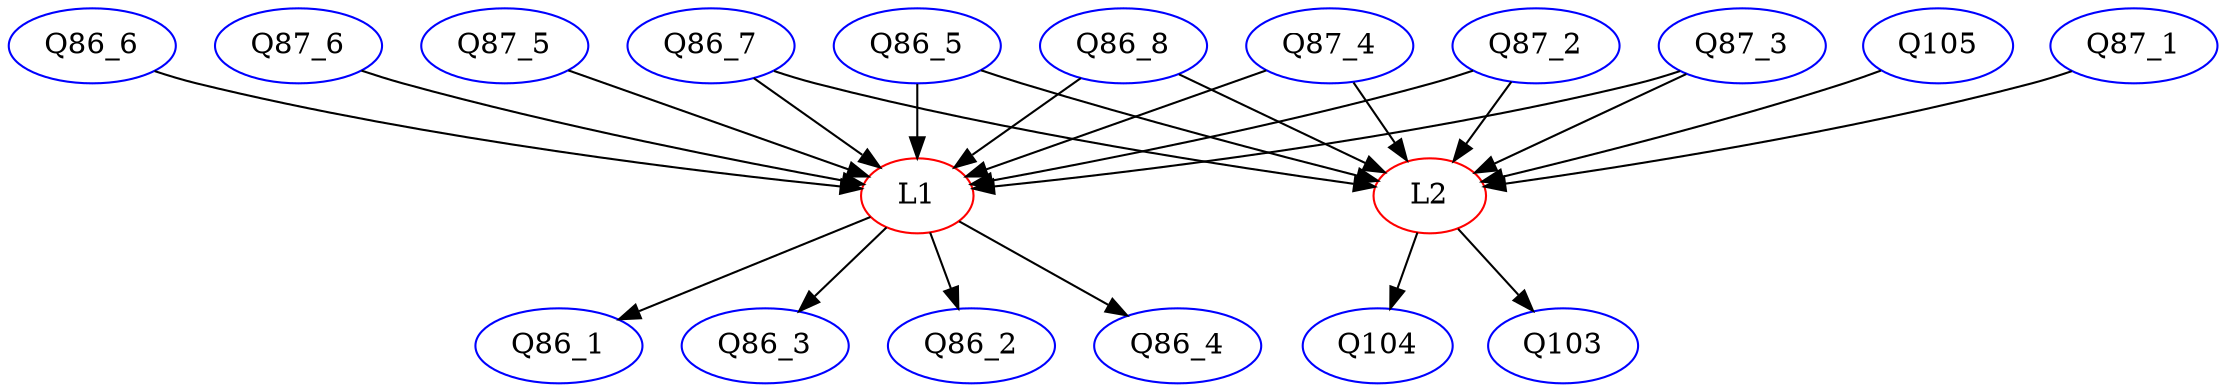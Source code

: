 digraph {
Q86_6 [color = blue]; Q86_2 [color = blue]; Q87_4 [color = blue]; Q87_2 [color = blue]; L2 [color = red]; Q87_1 [color = blue]; Q104 [color = blue]; Q103 [color = blue]; Q87_3 [color = blue]; Q86_4 [color = blue]; Q86_1 [color = blue]; Q87_6 [color = blue]; Q86_7 [color = blue]; Q87_5 [color = blue]; Q86_5 [color = blue]; Q86_3 [color = blue]; L1 [color = red]; Q86_8 [color = blue]; Q105 [color = blue]; 
subgraph Undirected {
edge [dir=none, color=black]
}

subgraph Directed {
edge [color=black]
L1 -> Q86_2
Q87_3 -> L2
Q87_3 -> L1
L2 -> Q103
L2 -> Q104
Q87_2 -> L2
Q87_2 -> L1
L1 -> Q86_3
Q87_4 -> L2
L1 -> Q86_1
Q87_4 -> L1
Q105 -> L2
Q87_5 -> L1
Q87_6 -> L1
L1 -> Q86_4
Q86_7 -> L2
Q86_5 -> L2
Q86_5 -> L1
Q86_7 -> L1
Q86_6 -> L1
Q86_8 -> L2
Q86_8 -> L1
Q87_1 -> L2
}

}
